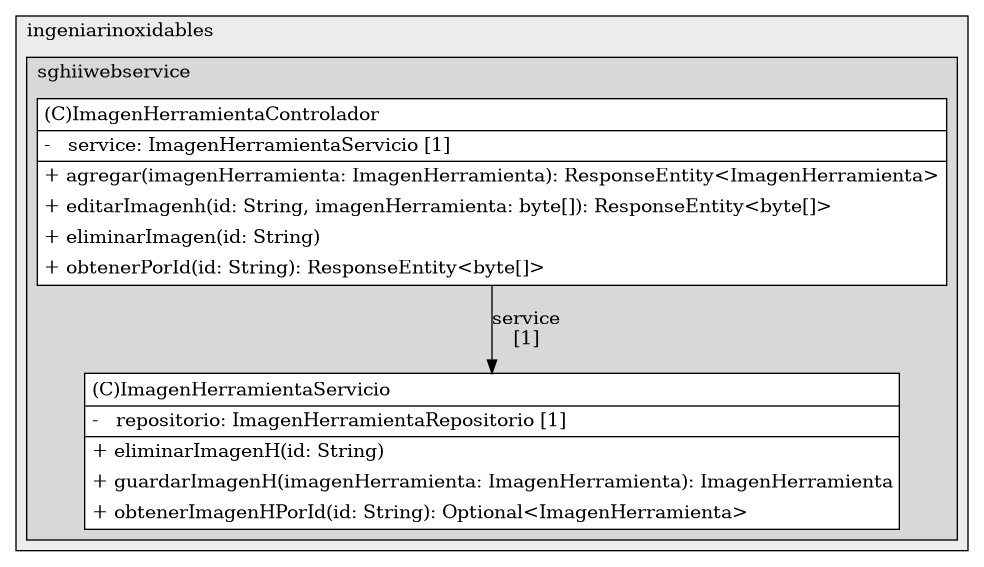 @startuml

/' diagram meta data start
config=StructureConfiguration;
{
  "projectClassification": {
    "searchMode": "OpenProject", // OpenProject, AllProjects
    "includedProjects": "",
    "pathEndKeywords": "*.impl",
    "isClientPath": "",
    "isClientName": "",
    "isTestPath": "",
    "isTestName": "",
    "isMappingPath": "",
    "isMappingName": "",
    "isDataAccessPath": "",
    "isDataAccessName": "",
    "isDataStructurePath": "",
    "isDataStructureName": "",
    "isInterfaceStructuresPath": "",
    "isInterfaceStructuresName": "",
    "isEntryPointPath": "",
    "isEntryPointName": "",
    "treatFinalFieldsAsMandatory": false
  },
  "graphRestriction": {
    "classPackageExcludeFilter": "",
    "classPackageIncludeFilter": "",
    "classNameExcludeFilter": "",
    "classNameIncludeFilter": "",
    "methodNameExcludeFilter": "",
    "methodNameIncludeFilter": "",
    "removeByInheritance": "", // inheritance/annotation based filtering is done in a second step
    "removeByAnnotation": "",
    "removeByClassPackage": "", // cleanup the graph after inheritance/annotation based filtering is done
    "removeByClassName": "",
    "cutMappings": false,
    "cutEnum": true,
    "cutTests": true,
    "cutClient": true,
    "cutDataAccess": false,
    "cutInterfaceStructures": false,
    "cutDataStructures": false,
    "cutGetterAndSetter": true,
    "cutConstructors": true
  },
  "graphTraversal": {
    "forwardDepth": 6,
    "backwardDepth": 6,
    "classPackageExcludeFilter": "",
    "classPackageIncludeFilter": "",
    "classNameExcludeFilter": "",
    "classNameIncludeFilter": "",
    "methodNameExcludeFilter": "",
    "methodNameIncludeFilter": "",
    "hideMappings": false,
    "hideDataStructures": false,
    "hidePrivateMethods": true,
    "hideInterfaceCalls": true, // indirection: implementation -> interface (is hidden) -> implementation
    "onlyShowApplicationEntryPoints": false, // root node is included
    "useMethodCallsForStructureDiagram": "ForwardOnly" // ForwardOnly, BothDirections, No
  },
  "details": {
    "aggregation": "GroupByClass", // ByClass, GroupByClass, None
    "showClassGenericTypes": true,
    "showMethods": true,
    "showMethodParameterNames": true,
    "showMethodParameterTypes": true,
    "showMethodReturnType": true,
    "showPackageLevels": 2,
    "showDetailedClassStructure": true
  },
  "rootClass": "com.ingeniarinoxidables.sghiiwebservice.servicio.ImagenHerramientaServicio",
  "extensionCallbackMethod": "" // qualified.class.name#methodName - signature: public static String method(String)
}
diagram meta data end '/



digraph g {
    rankdir="TB"
    splines=polyline
    

'nodes 
subgraph cluster_1197233471 { 
   	label=ingeniarinoxidables
	labeljust=l
	fillcolor="#ececec"
	style=filled
   
   subgraph cluster_593371288 { 
   	label=sghiiwebservice
	labeljust=l
	fillcolor="#d8d8d8"
	style=filled
   
   ImagenHerramientaControlador236320816[
	label=<<TABLE BORDER="1" CELLBORDER="0" CELLPADDING="4" CELLSPACING="0">
<TR><TD ALIGN="LEFT" >(C)ImagenHerramientaControlador</TD></TR>
<HR/>
<TR><TD ALIGN="LEFT" >-   service: ImagenHerramientaServicio [1]</TD></TR>
<HR/>
<TR><TD ALIGN="LEFT" >+ agregar(imagenHerramienta: ImagenHerramienta): ResponseEntity&lt;ImagenHerramienta&gt;</TD></TR>
<TR><TD ALIGN="LEFT" >+ editarImagenh(id: String, imagenHerramienta: byte[]): ResponseEntity&lt;byte[]&gt;</TD></TR>
<TR><TD ALIGN="LEFT" >+ eliminarImagen(id: String)</TD></TR>
<TR><TD ALIGN="LEFT" >+ obtenerPorId(id: String): ResponseEntity&lt;byte[]&gt;</TD></TR>
</TABLE>>
	style=filled
	margin=0
	shape=plaintext
	fillcolor="#FFFFFF"
];

ImagenHerramientaServicio8218601[
	label=<<TABLE BORDER="1" CELLBORDER="0" CELLPADDING="4" CELLSPACING="0">
<TR><TD ALIGN="LEFT" >(C)ImagenHerramientaServicio</TD></TR>
<HR/>
<TR><TD ALIGN="LEFT" >-   repositorio: ImagenHerramientaRepositorio [1]</TD></TR>
<HR/>
<TR><TD ALIGN="LEFT" >+ eliminarImagenH(id: String)</TD></TR>
<TR><TD ALIGN="LEFT" >+ guardarImagenH(imagenHerramienta: ImagenHerramienta): ImagenHerramienta</TD></TR>
<TR><TD ALIGN="LEFT" >+ obtenerImagenHPorId(id: String): Optional&lt;ImagenHerramienta&gt;</TD></TR>
</TABLE>>
	style=filled
	margin=0
	shape=plaintext
	fillcolor="#FFFFFF"
];
} 
} 

'edges    
ImagenHerramientaControlador236320816 -> ImagenHerramientaServicio8218601[label="service
[1]"];
    
}
@enduml
